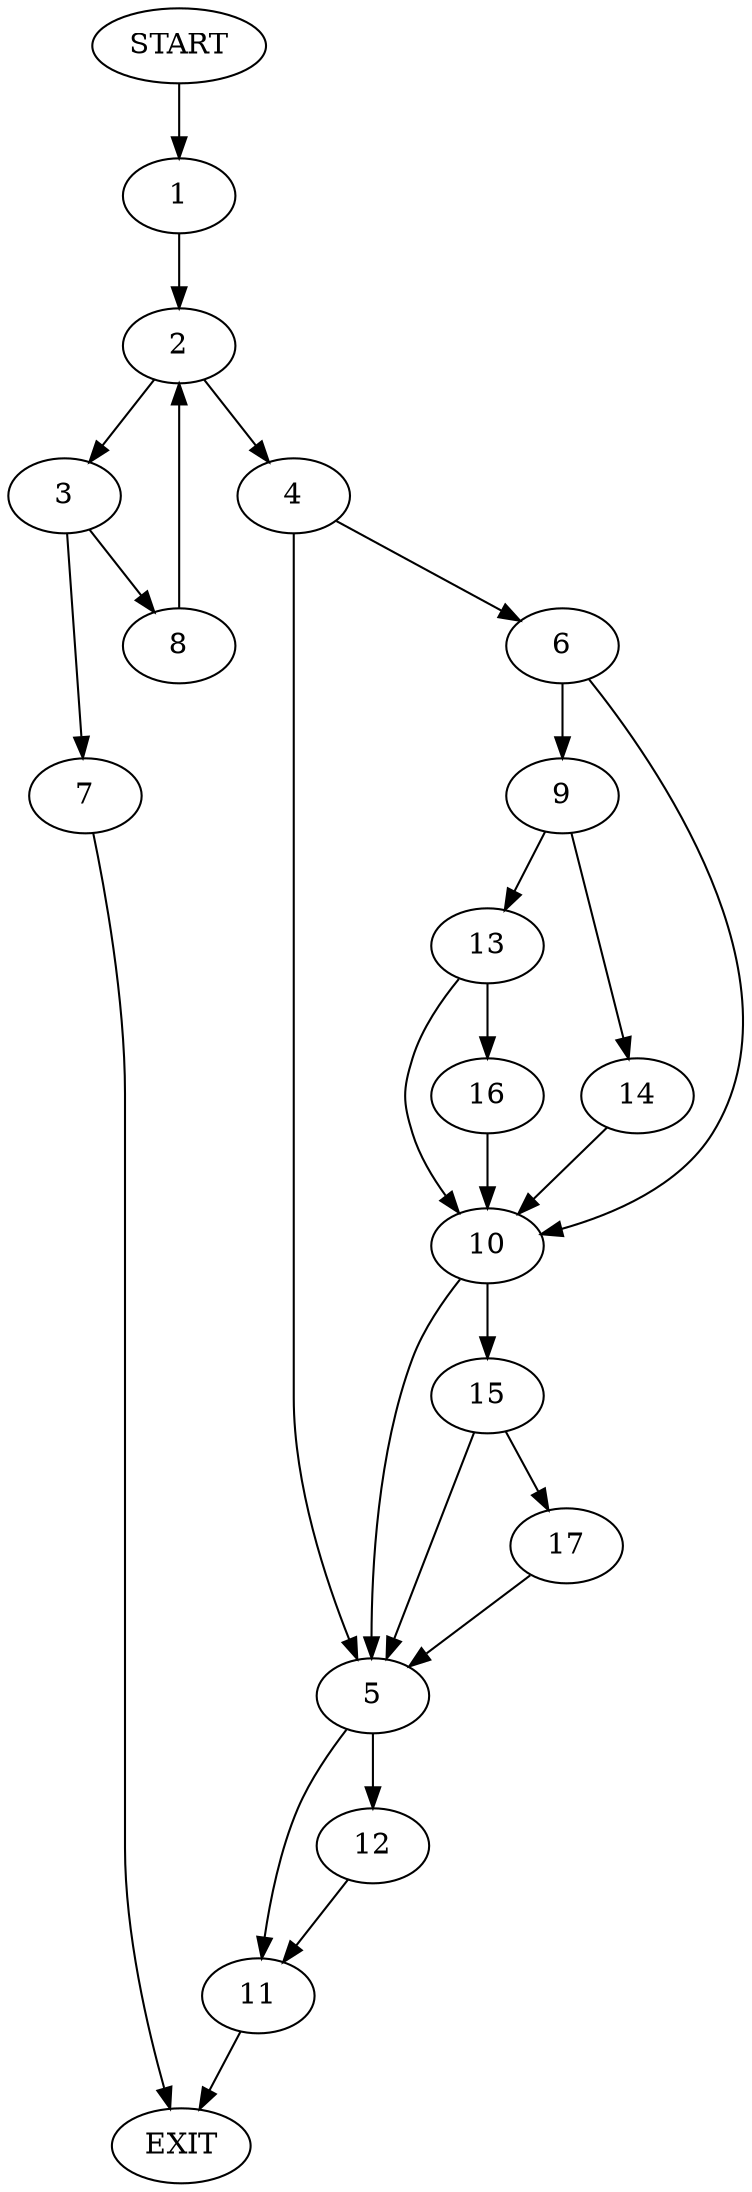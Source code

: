 digraph {
0 [label="START"]
18 [label="EXIT"]
0 -> 1
1 -> 2
2 -> 3
2 -> 4
4 -> 5
4 -> 6
3 -> 7
3 -> 8
8 -> 2
7 -> 18
6 -> 9
6 -> 10
5 -> 11
5 -> 12
9 -> 13
9 -> 14
10 -> 5
10 -> 15
13 -> 10
13 -> 16
14 -> 10
16 -> 10
15 -> 5
15 -> 17
17 -> 5
12 -> 11
11 -> 18
}
